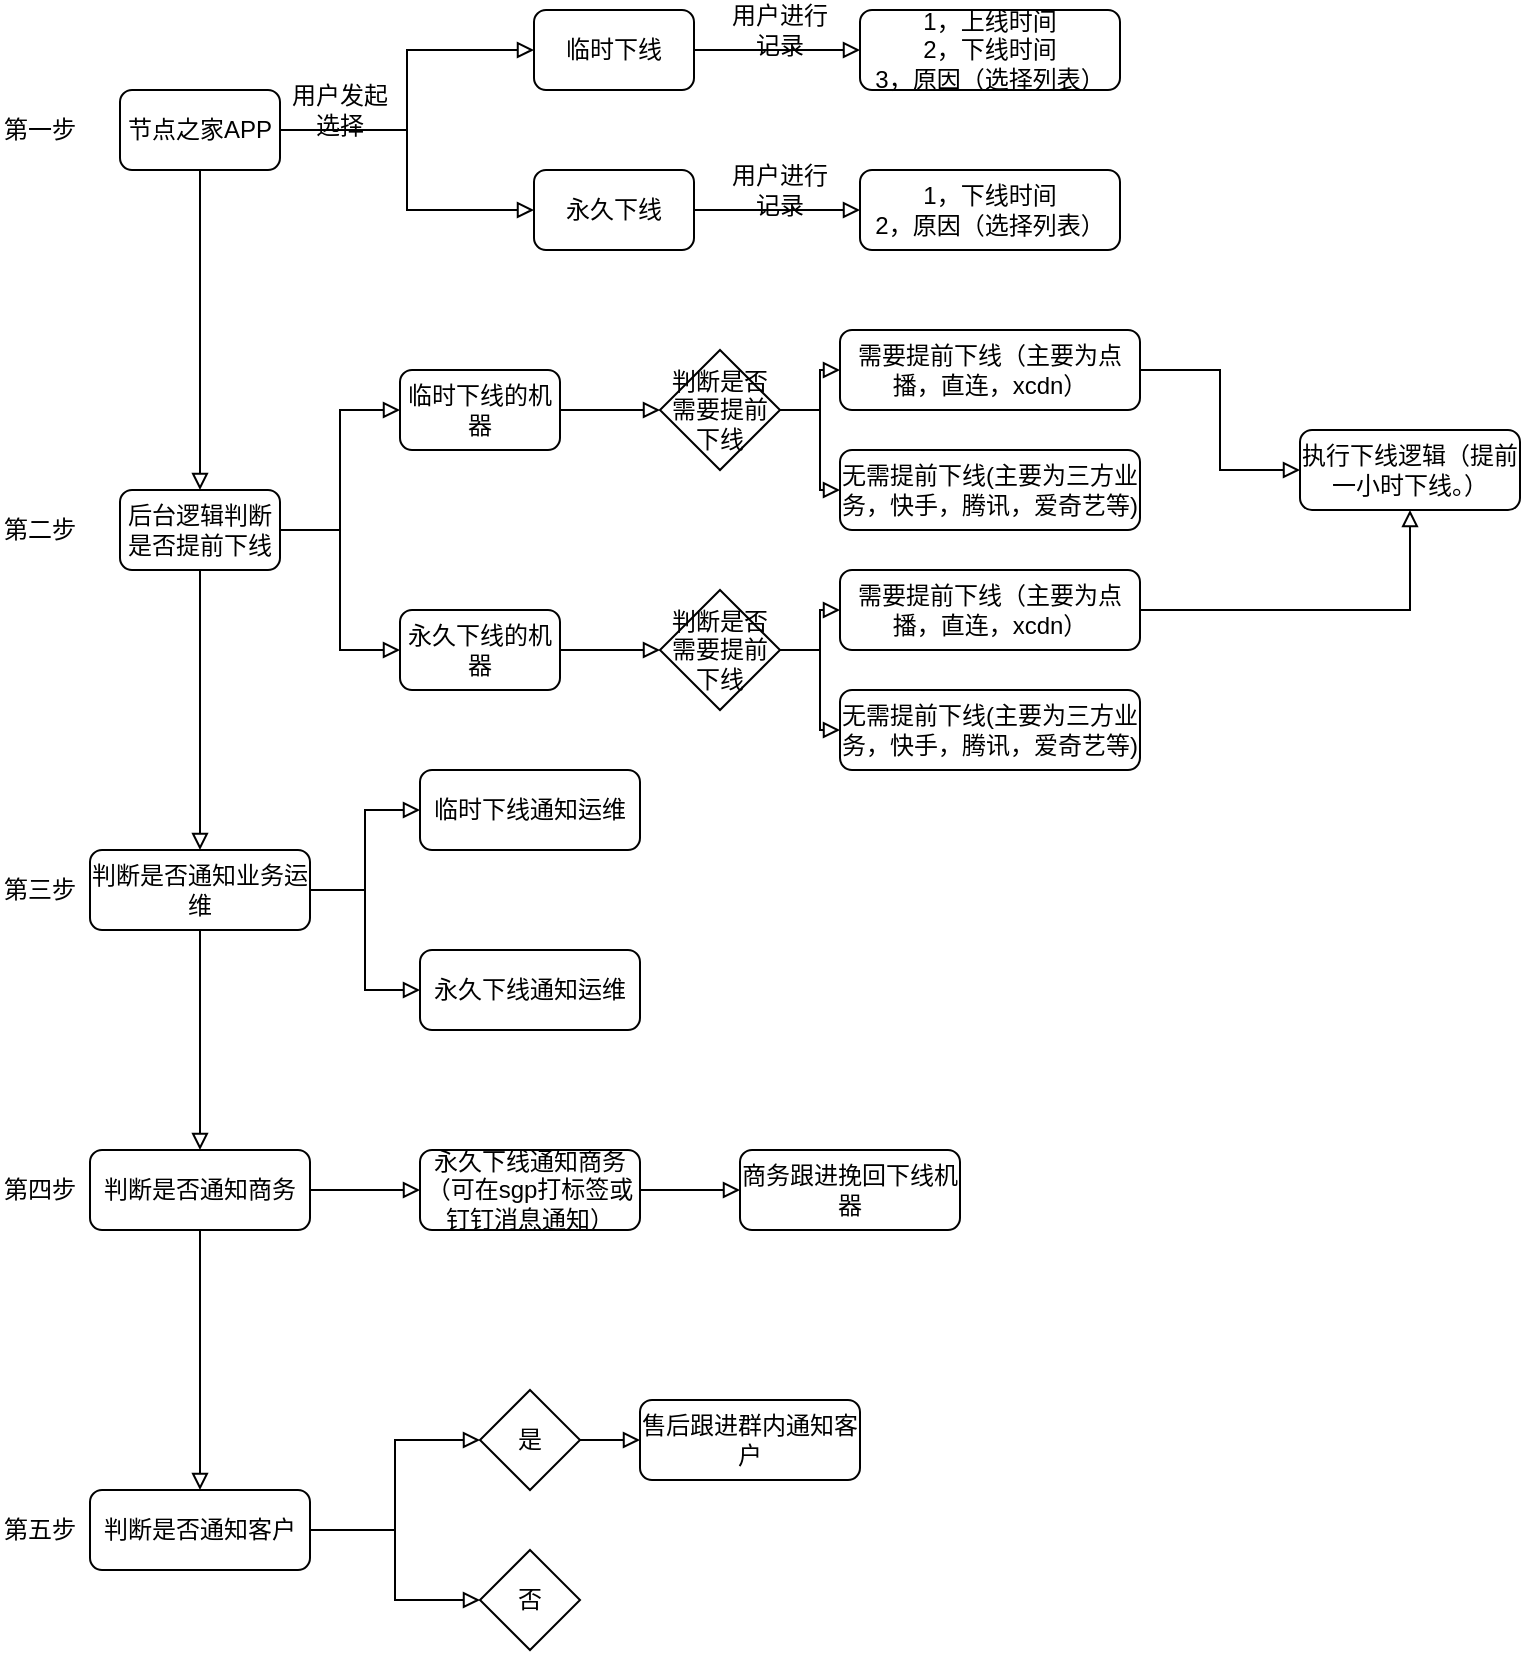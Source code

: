 <mxfile version="13.10.2" type="github">
  <diagram id="7yTTKBNS-WqdplVX88Gn" name="Page-1">
    <mxGraphModel dx="1444" dy="306" grid="1" gridSize="10" guides="1" tooltips="1" connect="1" arrows="1" fold="1" page="1" pageScale="1" pageWidth="827" pageHeight="1169" math="0" shadow="0">
      <root>
        <mxCell id="0" />
        <mxCell id="1" parent="0" />
        <mxCell id="nqSjDwLCecOqARadwJGj-5" style="edgeStyle=orthogonalEdgeStyle;rounded=0;orthogonalLoop=1;jettySize=auto;html=1;exitX=1;exitY=0.5;exitDx=0;exitDy=0;entryX=0;entryY=0.5;entryDx=0;entryDy=0;endArrow=block;endFill=0;" edge="1" parent="1" source="nqSjDwLCecOqARadwJGj-1" target="nqSjDwLCecOqARadwJGj-3">
          <mxGeometry relative="1" as="geometry" />
        </mxCell>
        <mxCell id="nqSjDwLCecOqARadwJGj-6" style="edgeStyle=orthogonalEdgeStyle;rounded=0;orthogonalLoop=1;jettySize=auto;html=1;exitX=1;exitY=0.5;exitDx=0;exitDy=0;entryX=0;entryY=0.5;entryDx=0;entryDy=0;endArrow=block;endFill=0;" edge="1" parent="1" source="nqSjDwLCecOqARadwJGj-1" target="nqSjDwLCecOqARadwJGj-4">
          <mxGeometry relative="1" as="geometry" />
        </mxCell>
        <mxCell id="nqSjDwLCecOqARadwJGj-24" style="edgeStyle=orthogonalEdgeStyle;rounded=0;orthogonalLoop=1;jettySize=auto;html=1;exitX=0.5;exitY=1;exitDx=0;exitDy=0;entryX=0.5;entryY=0;entryDx=0;entryDy=0;endArrow=block;endFill=0;" edge="1" parent="1" source="nqSjDwLCecOqARadwJGj-1" target="nqSjDwLCecOqARadwJGj-18">
          <mxGeometry relative="1" as="geometry" />
        </mxCell>
        <mxCell id="nqSjDwLCecOqARadwJGj-1" value="节点之家APP" style="rounded=1;whiteSpace=wrap;html=1;" vertex="1" parent="1">
          <mxGeometry x="-700" y="80" width="80" height="40" as="geometry" />
        </mxCell>
        <mxCell id="nqSjDwLCecOqARadwJGj-2" value="第一步" style="text;html=1;strokeColor=none;fillColor=none;align=center;verticalAlign=middle;whiteSpace=wrap;rounded=0;" vertex="1" parent="1">
          <mxGeometry x="-760" y="90" width="40" height="20" as="geometry" />
        </mxCell>
        <mxCell id="nqSjDwLCecOqARadwJGj-12" style="edgeStyle=orthogonalEdgeStyle;rounded=0;orthogonalLoop=1;jettySize=auto;html=1;exitX=1;exitY=0.5;exitDx=0;exitDy=0;entryX=0;entryY=0.5;entryDx=0;entryDy=0;endArrow=block;endFill=0;" edge="1" parent="1" source="nqSjDwLCecOqARadwJGj-3" target="nqSjDwLCecOqARadwJGj-9">
          <mxGeometry relative="1" as="geometry" />
        </mxCell>
        <mxCell id="nqSjDwLCecOqARadwJGj-3" value="临时下线" style="rounded=1;whiteSpace=wrap;html=1;" vertex="1" parent="1">
          <mxGeometry x="-493" y="40" width="80" height="40" as="geometry" />
        </mxCell>
        <mxCell id="nqSjDwLCecOqARadwJGj-15" style="edgeStyle=orthogonalEdgeStyle;rounded=0;orthogonalLoop=1;jettySize=auto;html=1;exitX=1;exitY=0.5;exitDx=0;exitDy=0;entryX=0;entryY=0.5;entryDx=0;entryDy=0;endArrow=block;endFill=0;" edge="1" parent="1" source="nqSjDwLCecOqARadwJGj-4" target="nqSjDwLCecOqARadwJGj-11">
          <mxGeometry relative="1" as="geometry" />
        </mxCell>
        <mxCell id="nqSjDwLCecOqARadwJGj-4" value="永久下线" style="rounded=1;whiteSpace=wrap;html=1;" vertex="1" parent="1">
          <mxGeometry x="-493" y="120" width="80" height="40" as="geometry" />
        </mxCell>
        <mxCell id="nqSjDwLCecOqARadwJGj-7" value="用户发起选择" style="text;html=1;strokeColor=none;fillColor=none;align=center;verticalAlign=middle;whiteSpace=wrap;rounded=0;" vertex="1" parent="1">
          <mxGeometry x="-620" y="80" width="60" height="20" as="geometry" />
        </mxCell>
        <mxCell id="nqSjDwLCecOqARadwJGj-9" value="1，上线时间&lt;br&gt;2，下线时间&lt;br&gt;3，原因（选择列表）" style="rounded=1;whiteSpace=wrap;html=1;" vertex="1" parent="1">
          <mxGeometry x="-330" y="40" width="130" height="40" as="geometry" />
        </mxCell>
        <mxCell id="nqSjDwLCecOqARadwJGj-11" value="1，下线时间&lt;br&gt;2，原因（选择列表）" style="rounded=1;whiteSpace=wrap;html=1;" vertex="1" parent="1">
          <mxGeometry x="-330" y="120" width="130" height="40" as="geometry" />
        </mxCell>
        <mxCell id="nqSjDwLCecOqARadwJGj-13" value="用户进行记录" style="text;html=1;strokeColor=none;fillColor=none;align=center;verticalAlign=middle;whiteSpace=wrap;rounded=0;" vertex="1" parent="1">
          <mxGeometry x="-400" y="40" width="60" height="20" as="geometry" />
        </mxCell>
        <mxCell id="nqSjDwLCecOqARadwJGj-16" value="用户进行记录" style="text;html=1;strokeColor=none;fillColor=none;align=center;verticalAlign=middle;whiteSpace=wrap;rounded=0;" vertex="1" parent="1">
          <mxGeometry x="-400" y="120" width="60" height="20" as="geometry" />
        </mxCell>
        <mxCell id="nqSjDwLCecOqARadwJGj-25" style="edgeStyle=orthogonalEdgeStyle;rounded=0;orthogonalLoop=1;jettySize=auto;html=1;exitX=1;exitY=0.5;exitDx=0;exitDy=0;entryX=0;entryY=0.5;entryDx=0;entryDy=0;endArrow=block;endFill=0;" edge="1" parent="1" source="nqSjDwLCecOqARadwJGj-18" target="nqSjDwLCecOqARadwJGj-20">
          <mxGeometry relative="1" as="geometry" />
        </mxCell>
        <mxCell id="nqSjDwLCecOqARadwJGj-26" style="edgeStyle=orthogonalEdgeStyle;rounded=0;orthogonalLoop=1;jettySize=auto;html=1;exitX=1;exitY=0.5;exitDx=0;exitDy=0;entryX=0;entryY=0.5;entryDx=0;entryDy=0;endArrow=block;endFill=0;" edge="1" parent="1" source="nqSjDwLCecOqARadwJGj-18" target="nqSjDwLCecOqARadwJGj-21">
          <mxGeometry relative="1" as="geometry" />
        </mxCell>
        <mxCell id="nqSjDwLCecOqARadwJGj-53" style="edgeStyle=orthogonalEdgeStyle;rounded=0;orthogonalLoop=1;jettySize=auto;html=1;exitX=0.5;exitY=1;exitDx=0;exitDy=0;endArrow=block;endFill=0;" edge="1" parent="1" source="nqSjDwLCecOqARadwJGj-18" target="nqSjDwLCecOqARadwJGj-41">
          <mxGeometry relative="1" as="geometry" />
        </mxCell>
        <mxCell id="nqSjDwLCecOqARadwJGj-18" value="后台逻辑判断是否提前下线" style="rounded=1;whiteSpace=wrap;html=1;" vertex="1" parent="1">
          <mxGeometry x="-700" y="280" width="80" height="40" as="geometry" />
        </mxCell>
        <mxCell id="nqSjDwLCecOqARadwJGj-19" value="第二步" style="text;html=1;strokeColor=none;fillColor=none;align=center;verticalAlign=middle;whiteSpace=wrap;rounded=0;" vertex="1" parent="1">
          <mxGeometry x="-760" y="290" width="40" height="20" as="geometry" />
        </mxCell>
        <mxCell id="nqSjDwLCecOqARadwJGj-35" style="edgeStyle=orthogonalEdgeStyle;rounded=0;orthogonalLoop=1;jettySize=auto;html=1;exitX=1;exitY=0.5;exitDx=0;exitDy=0;endArrow=block;endFill=0;" edge="1" parent="1" source="nqSjDwLCecOqARadwJGj-20" target="nqSjDwLCecOqARadwJGj-34">
          <mxGeometry relative="1" as="geometry" />
        </mxCell>
        <mxCell id="nqSjDwLCecOqARadwJGj-20" value="临时下线的机器" style="rounded=1;whiteSpace=wrap;html=1;" vertex="1" parent="1">
          <mxGeometry x="-560" y="220" width="80" height="40" as="geometry" />
        </mxCell>
        <mxCell id="nqSjDwLCecOqARadwJGj-51" style="edgeStyle=orthogonalEdgeStyle;rounded=0;orthogonalLoop=1;jettySize=auto;html=1;exitX=1;exitY=0.5;exitDx=0;exitDy=0;entryX=0;entryY=0.5;entryDx=0;entryDy=0;endArrow=block;endFill=0;" edge="1" parent="1" source="nqSjDwLCecOqARadwJGj-21" target="nqSjDwLCecOqARadwJGj-50">
          <mxGeometry relative="1" as="geometry" />
        </mxCell>
        <mxCell id="nqSjDwLCecOqARadwJGj-21" value="永久下线的机器" style="rounded=1;whiteSpace=wrap;html=1;" vertex="1" parent="1">
          <mxGeometry x="-560" y="340" width="80" height="40" as="geometry" />
        </mxCell>
        <mxCell id="nqSjDwLCecOqARadwJGj-30" style="edgeStyle=orthogonalEdgeStyle;rounded=0;orthogonalLoop=1;jettySize=auto;html=1;exitX=1;exitY=0.5;exitDx=0;exitDy=0;entryX=0;entryY=0.5;entryDx=0;entryDy=0;endArrow=block;endFill=0;" edge="1" parent="1" source="nqSjDwLCecOqARadwJGj-22" target="nqSjDwLCecOqARadwJGj-29">
          <mxGeometry relative="1" as="geometry" />
        </mxCell>
        <mxCell id="nqSjDwLCecOqARadwJGj-22" value="需要提前下线（主要为点播，直连，xcdn）" style="rounded=1;whiteSpace=wrap;html=1;" vertex="1" parent="1">
          <mxGeometry x="-340" y="200" width="150" height="40" as="geometry" />
        </mxCell>
        <mxCell id="nqSjDwLCecOqARadwJGj-23" value="无需提前下线(主要为三方业务，快手，腾讯，爱奇艺等)" style="rounded=1;whiteSpace=wrap;html=1;" vertex="1" parent="1">
          <mxGeometry x="-340" y="260" width="150" height="40" as="geometry" />
        </mxCell>
        <mxCell id="nqSjDwLCecOqARadwJGj-29" value="执行下线逻辑（提前一小时下线。）" style="rounded=1;whiteSpace=wrap;html=1;" vertex="1" parent="1">
          <mxGeometry x="-110" y="250" width="110" height="40" as="geometry" />
        </mxCell>
        <mxCell id="nqSjDwLCecOqARadwJGj-37" style="edgeStyle=orthogonalEdgeStyle;rounded=0;orthogonalLoop=1;jettySize=auto;html=1;exitX=1;exitY=0.5;exitDx=0;exitDy=0;endArrow=block;endFill=0;" edge="1" parent="1" source="nqSjDwLCecOqARadwJGj-34" target="nqSjDwLCecOqARadwJGj-22">
          <mxGeometry relative="1" as="geometry" />
        </mxCell>
        <mxCell id="nqSjDwLCecOqARadwJGj-38" style="edgeStyle=orthogonalEdgeStyle;rounded=0;orthogonalLoop=1;jettySize=auto;html=1;exitX=1;exitY=0.5;exitDx=0;exitDy=0;endArrow=block;endFill=0;" edge="1" parent="1" source="nqSjDwLCecOqARadwJGj-34" target="nqSjDwLCecOqARadwJGj-23">
          <mxGeometry relative="1" as="geometry" />
        </mxCell>
        <mxCell id="nqSjDwLCecOqARadwJGj-34" value="判断是否需要提前下线" style="rhombus;whiteSpace=wrap;html=1;" vertex="1" parent="1">
          <mxGeometry x="-430" y="210" width="60" height="60" as="geometry" />
        </mxCell>
        <mxCell id="nqSjDwLCecOqARadwJGj-56" style="edgeStyle=orthogonalEdgeStyle;rounded=0;orthogonalLoop=1;jettySize=auto;html=1;exitX=1;exitY=0.5;exitDx=0;exitDy=0;entryX=0;entryY=0.5;entryDx=0;entryDy=0;endArrow=block;endFill=0;" edge="1" parent="1" source="nqSjDwLCecOqARadwJGj-41" target="nqSjDwLCecOqARadwJGj-54">
          <mxGeometry relative="1" as="geometry" />
        </mxCell>
        <mxCell id="nqSjDwLCecOqARadwJGj-57" style="edgeStyle=orthogonalEdgeStyle;rounded=0;orthogonalLoop=1;jettySize=auto;html=1;exitX=1;exitY=0.5;exitDx=0;exitDy=0;entryX=0;entryY=0.5;entryDx=0;entryDy=0;endArrow=block;endFill=0;" edge="1" parent="1" source="nqSjDwLCecOqARadwJGj-41" target="nqSjDwLCecOqARadwJGj-55">
          <mxGeometry relative="1" as="geometry" />
        </mxCell>
        <mxCell id="nqSjDwLCecOqARadwJGj-76" style="edgeStyle=orthogonalEdgeStyle;rounded=0;orthogonalLoop=1;jettySize=auto;html=1;exitX=0.5;exitY=1;exitDx=0;exitDy=0;entryX=0.5;entryY=0;entryDx=0;entryDy=0;endArrow=block;endFill=0;" edge="1" parent="1" source="nqSjDwLCecOqARadwJGj-41" target="nqSjDwLCecOqARadwJGj-72">
          <mxGeometry relative="1" as="geometry" />
        </mxCell>
        <mxCell id="nqSjDwLCecOqARadwJGj-41" value="判断是否通知业务运维" style="rounded=1;whiteSpace=wrap;html=1;" vertex="1" parent="1">
          <mxGeometry x="-715" y="460" width="110" height="40" as="geometry" />
        </mxCell>
        <mxCell id="nqSjDwLCecOqARadwJGj-45" value="第三步" style="text;html=1;strokeColor=none;fillColor=none;align=center;verticalAlign=middle;whiteSpace=wrap;rounded=0;" vertex="1" parent="1">
          <mxGeometry x="-760" y="470" width="40" height="20" as="geometry" />
        </mxCell>
        <mxCell id="nqSjDwLCecOqARadwJGj-52" style="edgeStyle=orthogonalEdgeStyle;rounded=0;orthogonalLoop=1;jettySize=auto;html=1;exitX=1;exitY=0.5;exitDx=0;exitDy=0;endArrow=block;endFill=0;" edge="1" parent="1" source="nqSjDwLCecOqARadwJGj-46" target="nqSjDwLCecOqARadwJGj-29">
          <mxGeometry relative="1" as="geometry" />
        </mxCell>
        <mxCell id="nqSjDwLCecOqARadwJGj-46" value="需要提前下线（主要为点播，直连，xcdn）" style="rounded=1;whiteSpace=wrap;html=1;" vertex="1" parent="1">
          <mxGeometry x="-340" y="320" width="150" height="40" as="geometry" />
        </mxCell>
        <mxCell id="nqSjDwLCecOqARadwJGj-47" value="无需提前下线(主要为三方业务，快手，腾讯，爱奇艺等)" style="rounded=1;whiteSpace=wrap;html=1;" vertex="1" parent="1">
          <mxGeometry x="-340" y="380" width="150" height="40" as="geometry" />
        </mxCell>
        <mxCell id="nqSjDwLCecOqARadwJGj-48" style="edgeStyle=orthogonalEdgeStyle;rounded=0;orthogonalLoop=1;jettySize=auto;html=1;exitX=1;exitY=0.5;exitDx=0;exitDy=0;endArrow=block;endFill=0;" edge="1" parent="1" source="nqSjDwLCecOqARadwJGj-50" target="nqSjDwLCecOqARadwJGj-46">
          <mxGeometry relative="1" as="geometry" />
        </mxCell>
        <mxCell id="nqSjDwLCecOqARadwJGj-49" style="edgeStyle=orthogonalEdgeStyle;rounded=0;orthogonalLoop=1;jettySize=auto;html=1;exitX=1;exitY=0.5;exitDx=0;exitDy=0;endArrow=block;endFill=0;" edge="1" parent="1" source="nqSjDwLCecOqARadwJGj-50" target="nqSjDwLCecOqARadwJGj-47">
          <mxGeometry relative="1" as="geometry" />
        </mxCell>
        <mxCell id="nqSjDwLCecOqARadwJGj-50" value="判断是否需要提前下线" style="rhombus;whiteSpace=wrap;html=1;" vertex="1" parent="1">
          <mxGeometry x="-430" y="330" width="60" height="60" as="geometry" />
        </mxCell>
        <mxCell id="nqSjDwLCecOqARadwJGj-54" value="临时下线通知运维" style="rounded=1;whiteSpace=wrap;html=1;" vertex="1" parent="1">
          <mxGeometry x="-550" y="420" width="110" height="40" as="geometry" />
        </mxCell>
        <mxCell id="nqSjDwLCecOqARadwJGj-55" value="永久下线通知运维" style="rounded=1;whiteSpace=wrap;html=1;" vertex="1" parent="1">
          <mxGeometry x="-550" y="510" width="110" height="40" as="geometry" />
        </mxCell>
        <mxCell id="nqSjDwLCecOqARadwJGj-58" style="edgeStyle=orthogonalEdgeStyle;rounded=0;orthogonalLoop=1;jettySize=auto;html=1;exitX=1;exitY=0.5;exitDx=0;exitDy=0;entryX=0;entryY=0.5;entryDx=0;entryDy=0;endArrow=block;endFill=0;" edge="1" parent="1" source="nqSjDwLCecOqARadwJGj-60" target="nqSjDwLCecOqARadwJGj-65">
          <mxGeometry relative="1" as="geometry">
            <mxPoint x="-550" y="760" as="targetPoint" />
          </mxGeometry>
        </mxCell>
        <mxCell id="nqSjDwLCecOqARadwJGj-59" style="edgeStyle=orthogonalEdgeStyle;rounded=0;orthogonalLoop=1;jettySize=auto;html=1;exitX=1;exitY=0.5;exitDx=0;exitDy=0;entryX=0;entryY=0.5;entryDx=0;entryDy=0;endArrow=block;endFill=0;" edge="1" parent="1" source="nqSjDwLCecOqARadwJGj-60" target="nqSjDwLCecOqARadwJGj-66">
          <mxGeometry relative="1" as="geometry">
            <mxPoint x="-550" y="850" as="targetPoint" />
          </mxGeometry>
        </mxCell>
        <mxCell id="nqSjDwLCecOqARadwJGj-60" value="判断是否通知客户" style="rounded=1;whiteSpace=wrap;html=1;" vertex="1" parent="1">
          <mxGeometry x="-715" y="780" width="110" height="40" as="geometry" />
        </mxCell>
        <mxCell id="nqSjDwLCecOqARadwJGj-61" value="第五步" style="text;html=1;strokeColor=none;fillColor=none;align=center;verticalAlign=middle;whiteSpace=wrap;rounded=0;" vertex="1" parent="1">
          <mxGeometry x="-760" y="790" width="40" height="20" as="geometry" />
        </mxCell>
        <mxCell id="nqSjDwLCecOqARadwJGj-68" style="edgeStyle=orthogonalEdgeStyle;rounded=0;orthogonalLoop=1;jettySize=auto;html=1;exitX=1;exitY=0.5;exitDx=0;exitDy=0;entryX=0;entryY=0.5;entryDx=0;entryDy=0;endArrow=block;endFill=0;" edge="1" parent="1" source="nqSjDwLCecOqARadwJGj-65" target="nqSjDwLCecOqARadwJGj-67">
          <mxGeometry relative="1" as="geometry" />
        </mxCell>
        <mxCell id="nqSjDwLCecOqARadwJGj-65" value="是" style="rhombus;whiteSpace=wrap;html=1;" vertex="1" parent="1">
          <mxGeometry x="-520" y="730" width="50" height="50" as="geometry" />
        </mxCell>
        <mxCell id="nqSjDwLCecOqARadwJGj-66" value="否" style="rhombus;whiteSpace=wrap;html=1;" vertex="1" parent="1">
          <mxGeometry x="-520" y="810" width="50" height="50" as="geometry" />
        </mxCell>
        <mxCell id="nqSjDwLCecOqARadwJGj-67" value="售后跟进群内通知客户" style="rounded=1;whiteSpace=wrap;html=1;" vertex="1" parent="1">
          <mxGeometry x="-440" y="735" width="110" height="40" as="geometry" />
        </mxCell>
        <mxCell id="nqSjDwLCecOqARadwJGj-71" style="edgeStyle=orthogonalEdgeStyle;rounded=0;orthogonalLoop=1;jettySize=auto;html=1;exitX=1;exitY=0.5;exitDx=0;exitDy=0;entryX=0;entryY=0.5;entryDx=0;entryDy=0;endArrow=block;endFill=0;" edge="1" parent="1" source="nqSjDwLCecOqARadwJGj-72" target="nqSjDwLCecOqARadwJGj-75">
          <mxGeometry relative="1" as="geometry" />
        </mxCell>
        <mxCell id="nqSjDwLCecOqARadwJGj-77" style="edgeStyle=orthogonalEdgeStyle;rounded=0;orthogonalLoop=1;jettySize=auto;html=1;exitX=0.5;exitY=1;exitDx=0;exitDy=0;endArrow=block;endFill=0;" edge="1" parent="1" source="nqSjDwLCecOqARadwJGj-72" target="nqSjDwLCecOqARadwJGj-60">
          <mxGeometry relative="1" as="geometry" />
        </mxCell>
        <mxCell id="nqSjDwLCecOqARadwJGj-72" value="判断是否通知商务" style="rounded=1;whiteSpace=wrap;html=1;" vertex="1" parent="1">
          <mxGeometry x="-715" y="610" width="110" height="40" as="geometry" />
        </mxCell>
        <mxCell id="nqSjDwLCecOqARadwJGj-73" value="第四步" style="text;html=1;strokeColor=none;fillColor=none;align=center;verticalAlign=middle;whiteSpace=wrap;rounded=0;" vertex="1" parent="1">
          <mxGeometry x="-760" y="620" width="40" height="20" as="geometry" />
        </mxCell>
        <mxCell id="nqSjDwLCecOqARadwJGj-80" style="edgeStyle=orthogonalEdgeStyle;rounded=0;orthogonalLoop=1;jettySize=auto;html=1;exitX=1;exitY=0.5;exitDx=0;exitDy=0;entryX=0;entryY=0.5;entryDx=0;entryDy=0;endArrow=block;endFill=0;" edge="1" parent="1" source="nqSjDwLCecOqARadwJGj-75" target="nqSjDwLCecOqARadwJGj-78">
          <mxGeometry relative="1" as="geometry" />
        </mxCell>
        <mxCell id="nqSjDwLCecOqARadwJGj-75" value="永久下线通知商务（可在sgp打标签或钉钉消息通知）" style="rounded=1;whiteSpace=wrap;html=1;" vertex="1" parent="1">
          <mxGeometry x="-550" y="610" width="110" height="40" as="geometry" />
        </mxCell>
        <mxCell id="nqSjDwLCecOqARadwJGj-78" value="商务跟进挽回下线机器" style="rounded=1;whiteSpace=wrap;html=1;" vertex="1" parent="1">
          <mxGeometry x="-390" y="610" width="110" height="40" as="geometry" />
        </mxCell>
      </root>
    </mxGraphModel>
  </diagram>
</mxfile>
